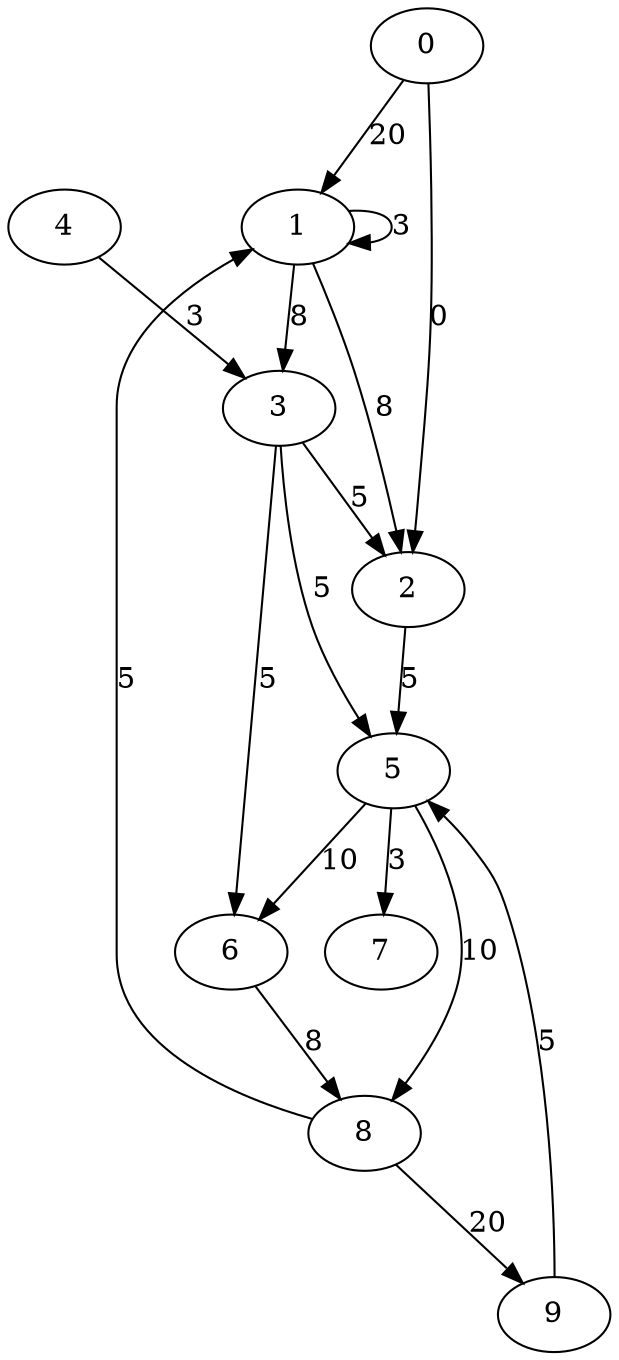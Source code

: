 digraph G {
    0 -> 1 [label="20"];    
    0 -> 2 [label="0"];
    1 -> 1 [label="3"];
    1 -> 2 [label="8"];
    1 -> 3 [label="8"];
    2 -> 5 [label="5"];
    3 -> 2 [label="5"];
    3 -> 5 [label="5"];
    3 -> 6 [label="5"];
    4 -> 3 [label="3"];
    5 -> 7 [label="3"];
    5 -> 6 [label="10"];
    5 -> 8 [label="10"];
    6 -> 8 [label="8"];
    8 -> 9 [label="20"];
    8 -> 1 [label="5"];
    9 -> 5 [label="5"];  
}